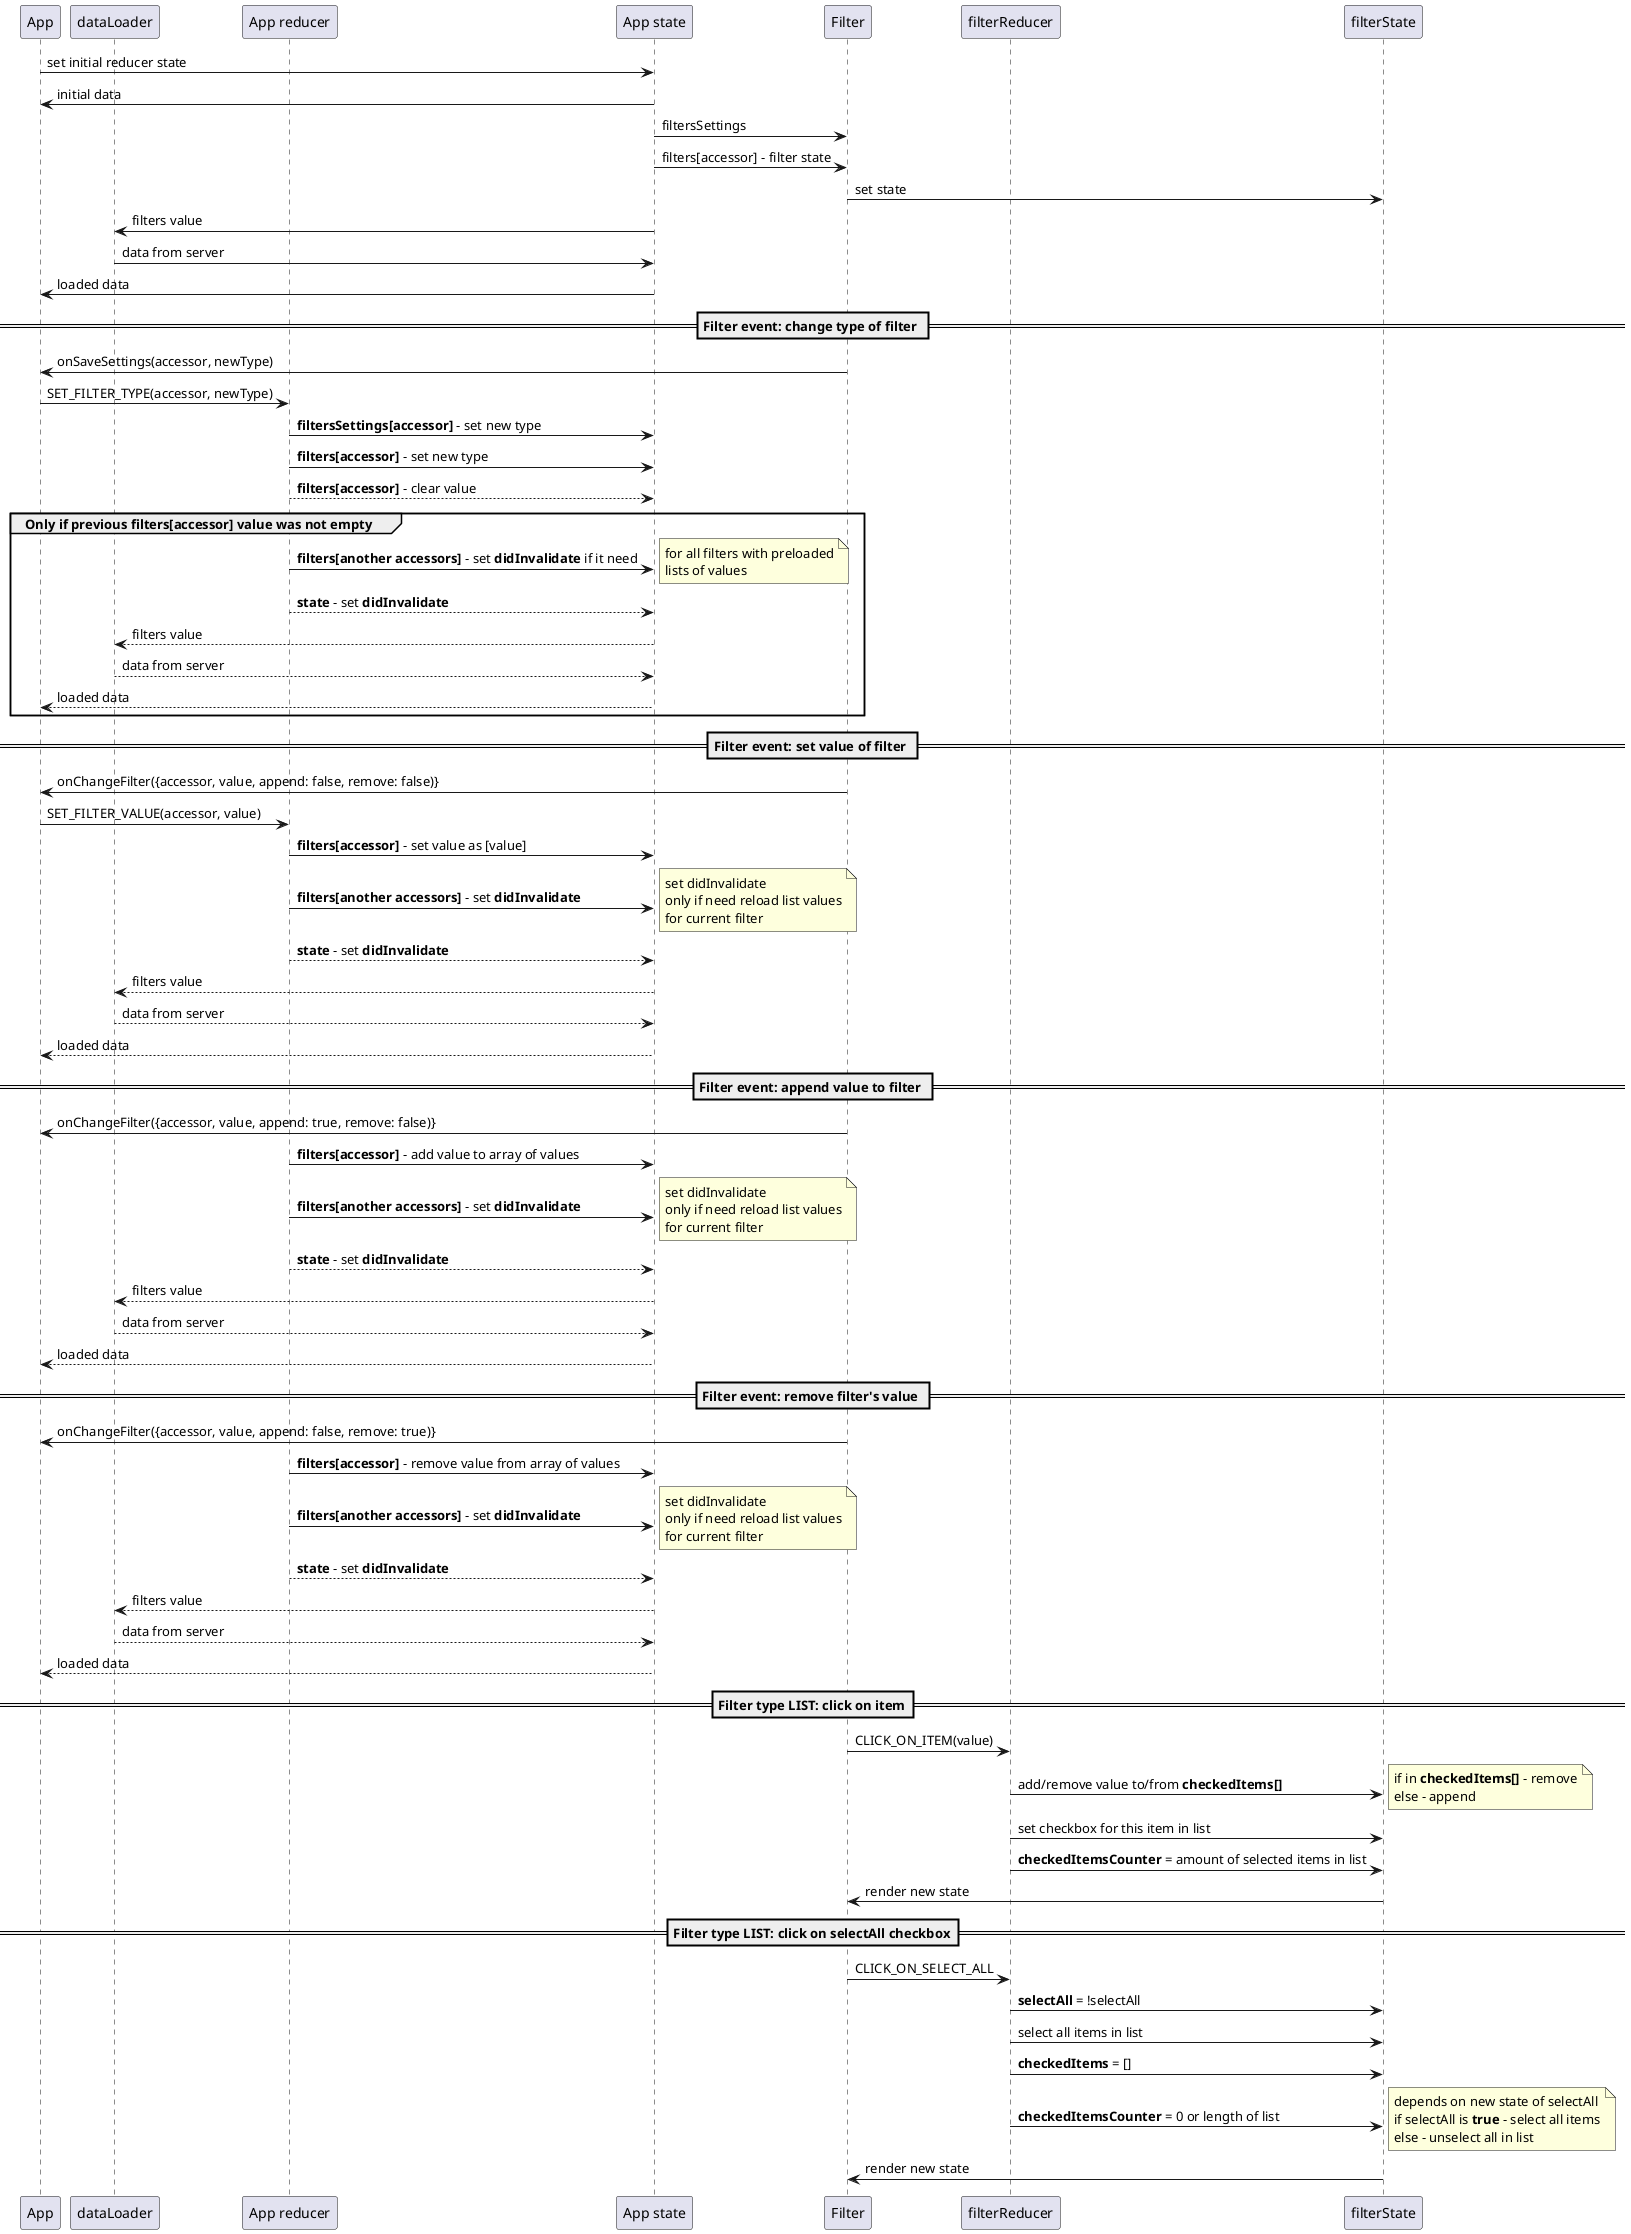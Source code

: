 @startuml
participant App
participant dataLoader
participant "App reducer" as reducer
participant "App state" as state
participant Filter
participant "filterReducer" as fReducer
participant "filterState" as fState

App -> state: set initial reducer state
state -> App: initial data
state -> Filter: filtersSettings
state -> Filter: filters[accessor] - filter state
Filter -> fState: set state
dataLoader <- state: filters value
dataLoader -> state: data from server
state -> App: loaded data

== Filter event: change type of filter ==
Filter -> App: onSaveSettings(accessor, newType)
App -> reducer: SET_FILTER_TYPE(accessor, newType)
reducer ->state: **filtersSettings[accessor]** - set new type
reducer -> state: **filters[accessor]** - set new type
reducer --> state: **filters[accessor]** - clear value
group Only if previous filters[accessor] value was not empty
    reducer -> state: **filters[another accessors]** - set **didInvalidate** if it need
    note right
            for all filters with preloaded
            lists of values
    end note
    reducer --> state: **state** - set **didInvalidate**
    dataLoader <-- state: filters value
    dataLoader --> state: data from server
    state --> App: loaded data
end

== Filter event: set value of filter ==
Filter -> App: onChangeFilter({accessor, value, append: false, remove: false)}
App -> reducer: SET_FILTER_VALUE(accessor, value)
reducer -> state: **filters[accessor]** - set value as [value]
reducer -> state: **filters[another accessors]** - set **didInvalidate**
    note right
        set didInvalidate
        only if need reload list values
        for current filter
    end note
reducer --> state: **state** - set **didInvalidate**
dataLoader <-- state: filters value
dataLoader --> state: data from server
state --> App: loaded data

== Filter event: append value to filter ==
Filter -> App: onChangeFilter({accessor, value, append: true, remove: false)}
reducer -> state: **filters[accessor]** - add value to array of values
reducer -> state: **filters[another accessors]** - set **didInvalidate**
    note right
        set didInvalidate
        only if need reload list values
        for current filter
    end note
reducer --> state: **state** - set **didInvalidate**
dataLoader <-- state: filters value
dataLoader --> state: data from server
state --> App: loaded data

== Filter event: remove filter's value ==
Filter -> App: onChangeFilter({accessor, value, append: false, remove: true)}
reducer -> state: **filters[accessor]** - remove value from array of values
reducer -> state: **filters[another accessors]** - set **didInvalidate**
    note right
        set didInvalidate
        only if need reload list values
        for current filter
    end note
reducer --> state: **state** - set **didInvalidate**
dataLoader <-- state: filters value
dataLoader --> state: data from server
state --> App: loaded data

==Filter type LIST: click on item==
Filter -> fReducer: CLICK_ON_ITEM(value)
fReducer -> fState: add/remove value to/from **checkedItems[]**
    note right
        if in **checkedItems[]** - remove
        else - append
    end note
fReducer -> fState: set checkbox for this item in list
fReducer -> fState: **checkedItemsCounter** = amount of selected items in list
Filter <- fState: render new state

==Filter type LIST: click on selectAll checkbox==
Filter -> fReducer: CLICK_ON_SELECT_ALL
fReducer -> fState: **selectAll** = !selectAll
fReducer -> fState: select all items in list
fReducer -> fState: **checkedItems** = []
fReducer -> fState: **checkedItemsCounter** = 0 or length of list
    note right
        depends on new state of selectAll
        if selectAll is **true** - select all items
        else - unselect all in list
    end note
Filter <- fState: render new state
@enduml